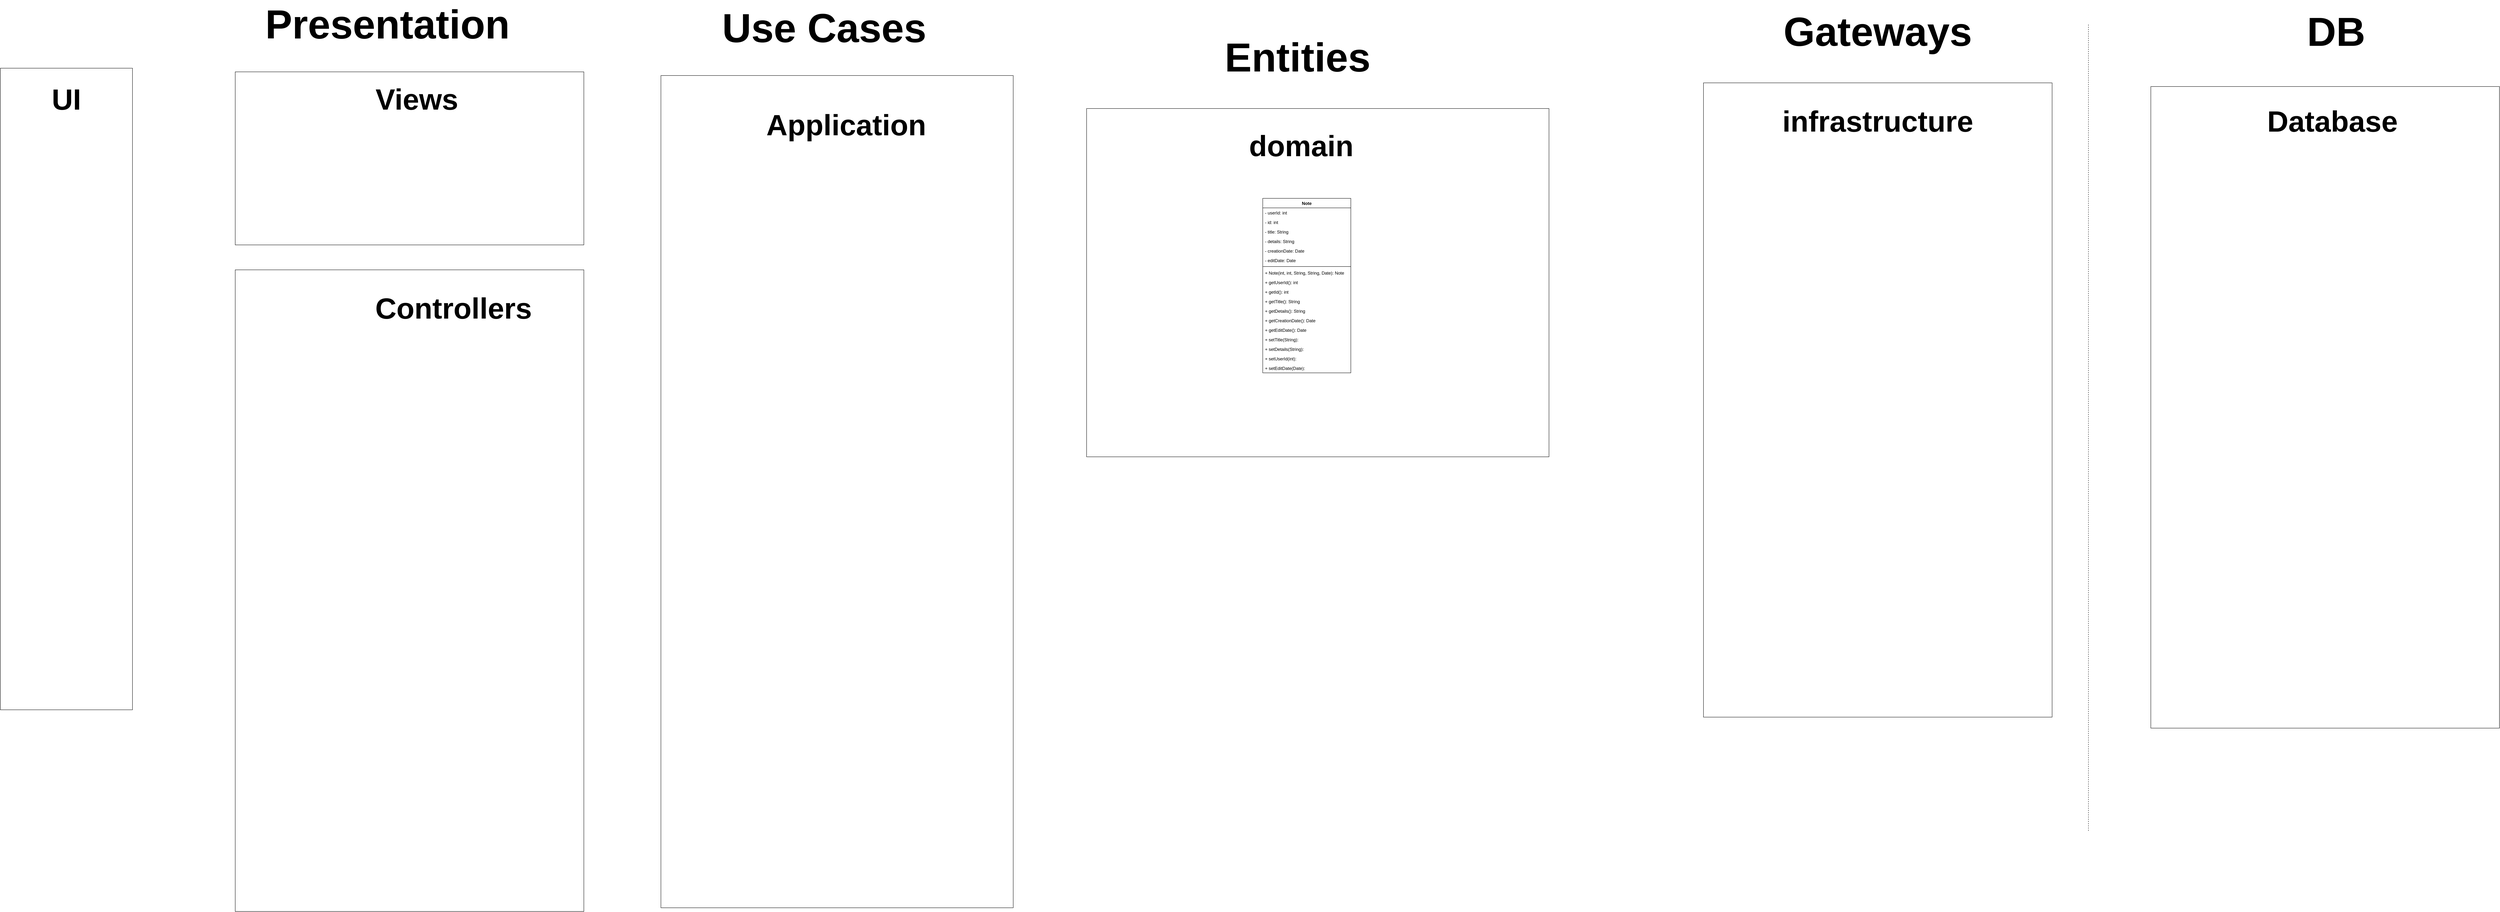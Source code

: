 <mxfile version="22.1.2" type="device">
  <diagram id="C5RBs43oDa-KdzZeNtuy" name="Page-1">
    <mxGraphModel dx="10062" dy="3689" grid="1" gridSize="10" guides="1" tooltips="1" connect="1" arrows="1" fold="1" page="1" pageScale="1" pageWidth="827" pageHeight="1169" math="0" shadow="0">
      <root>
        <mxCell id="WIyWlLk6GJQsqaUBKTNV-0" />
        <mxCell id="WIyWlLk6GJQsqaUBKTNV-1" parent="WIyWlLk6GJQsqaUBKTNV-0" />
        <mxCell id="IYUmqPOKC77QGaWH9vDy-260" value="" style="rounded=0;whiteSpace=wrap;html=1;labelBackgroundColor=none;fontSize=80;" parent="WIyWlLk6GJQsqaUBKTNV-1" vertex="1">
          <mxGeometry x="930" y="-890" width="950" height="1750" as="geometry" />
        </mxCell>
        <mxCell id="IYUmqPOKC77QGaWH9vDy-257" value="" style="rounded=0;whiteSpace=wrap;html=1;labelBackgroundColor=none;fontSize=80;" parent="WIyWlLk6GJQsqaUBKTNV-1" vertex="1">
          <mxGeometry x="-3130" y="-920" width="960" height="2270" as="geometry" />
        </mxCell>
        <mxCell id="IYUmqPOKC77QGaWH9vDy-258" value="" style="rounded=0;whiteSpace=wrap;html=1;labelBackgroundColor=none;fontSize=80;" parent="WIyWlLk6GJQsqaUBKTNV-1" vertex="1">
          <mxGeometry x="-289" y="-900" width="950" height="1730" as="geometry" />
        </mxCell>
        <mxCell id="IYUmqPOKC77QGaWH9vDy-259" value="" style="rounded=0;whiteSpace=wrap;html=1;labelBackgroundColor=none;fontSize=80;" parent="WIyWlLk6GJQsqaUBKTNV-1" vertex="1">
          <mxGeometry x="-1970" y="-830" width="1260" height="950" as="geometry" />
        </mxCell>
        <mxCell id="IYUmqPOKC77QGaWH9vDy-254" value="" style="rounded=0;whiteSpace=wrap;html=1;labelBackgroundColor=none;fontSize=80;" parent="WIyWlLk6GJQsqaUBKTNV-1" vertex="1">
          <mxGeometry x="-4290" y="-930" width="950" height="472" as="geometry" />
        </mxCell>
        <mxCell id="IYUmqPOKC77QGaWH9vDy-255" value="" style="rounded=0;whiteSpace=wrap;html=1;labelBackgroundColor=none;fontSize=80;" parent="WIyWlLk6GJQsqaUBKTNV-1" vertex="1">
          <mxGeometry x="-4930" y="-940" width="360" height="1750" as="geometry" />
        </mxCell>
        <mxCell id="IYUmqPOKC77QGaWH9vDy-253" value="" style="rounded=0;whiteSpace=wrap;html=1;labelBackgroundColor=none;fontSize=80;" parent="WIyWlLk6GJQsqaUBKTNV-1" vertex="1">
          <mxGeometry x="-4290" y="-390" width="950" height="1750" as="geometry" />
        </mxCell>
        <mxCell id="IYUmqPOKC77QGaWH9vDy-234" value="" style="endArrow=none;dashed=1;html=1;" parent="WIyWlLk6GJQsqaUBKTNV-1" edge="1">
          <mxGeometry width="50" height="50" relative="1" as="geometry">
            <mxPoint x="760" y="1140" as="sourcePoint" />
            <mxPoint x="760" y="-1060" as="targetPoint" />
          </mxGeometry>
        </mxCell>
        <mxCell id="IYUmqPOKC77QGaWH9vDy-236" value="Presentation" style="text;html=1;strokeColor=none;fillColor=none;align=center;verticalAlign=middle;whiteSpace=wrap;rounded=0;fontStyle=1;fontSize=110;" parent="WIyWlLk6GJQsqaUBKTNV-1" vertex="1">
          <mxGeometry x="-4270" y="-1120" width="790" height="120" as="geometry" />
        </mxCell>
        <mxCell id="IYUmqPOKC77QGaWH9vDy-268" value="UI" style="text;html=1;strokeColor=none;fillColor=none;align=center;verticalAlign=middle;whiteSpace=wrap;rounded=0;fontStyle=1;fontSize=80;" parent="WIyWlLk6GJQsqaUBKTNV-1" vertex="1">
          <mxGeometry x="-4770" y="-890" width="40" height="70" as="geometry" />
        </mxCell>
        <mxCell id="IYUmqPOKC77QGaWH9vDy-271" value="Application" style="text;html=1;strokeColor=none;fillColor=none;align=center;verticalAlign=middle;whiteSpace=wrap;rounded=0;fontStyle=1;fontSize=80;" parent="WIyWlLk6GJQsqaUBKTNV-1" vertex="1">
          <mxGeometry x="-3030" y="-830" width="810" height="90" as="geometry" />
        </mxCell>
        <mxCell id="IYUmqPOKC77QGaWH9vDy-274" value="Database" style="text;html=1;strokeColor=none;fillColor=none;align=center;verticalAlign=middle;whiteSpace=wrap;rounded=0;fontStyle=1;fontSize=80;" parent="WIyWlLk6GJQsqaUBKTNV-1" vertex="1">
          <mxGeometry x="1020" y="-850" width="810" height="110" as="geometry" />
        </mxCell>
        <mxCell id="Qy56OAMUpxAa6UUccBs3-3" value="Views" style="text;html=1;strokeColor=none;fillColor=none;align=center;verticalAlign=middle;whiteSpace=wrap;rounded=0;fontStyle=1;fontSize=80;" vertex="1" parent="WIyWlLk6GJQsqaUBKTNV-1">
          <mxGeometry x="-3930" y="-890" width="270" height="70" as="geometry" />
        </mxCell>
        <mxCell id="Qy56OAMUpxAa6UUccBs3-4" value="Controllers" style="text;html=1;strokeColor=none;fillColor=none;align=center;verticalAlign=middle;whiteSpace=wrap;rounded=0;fontStyle=1;fontSize=80;" vertex="1" parent="WIyWlLk6GJQsqaUBKTNV-1">
          <mxGeometry x="-3890" y="-320" width="390" height="70" as="geometry" />
        </mxCell>
        <mxCell id="Qy56OAMUpxAa6UUccBs3-5" value="Use Cases" style="text;html=1;strokeColor=none;fillColor=none;align=center;verticalAlign=middle;whiteSpace=wrap;rounded=0;fontStyle=1;fontSize=110;" vertex="1" parent="WIyWlLk6GJQsqaUBKTNV-1">
          <mxGeometry x="-3080" y="-1110" width="790" height="120" as="geometry" />
        </mxCell>
        <mxCell id="IYUmqPOKC77QGaWH9vDy-273" value="domain" style="text;html=1;strokeColor=none;fillColor=none;align=center;verticalAlign=middle;whiteSpace=wrap;rounded=0;fontStyle=1;fontSize=80;" parent="WIyWlLk6GJQsqaUBKTNV-1" vertex="1">
          <mxGeometry x="-1790" y="-790" width="810" height="124" as="geometry" />
        </mxCell>
        <mxCell id="Qy56OAMUpxAa6UUccBs3-7" value="DB" style="text;html=1;strokeColor=none;fillColor=none;align=center;verticalAlign=middle;whiteSpace=wrap;rounded=0;fontStyle=1;fontSize=110;" vertex="1" parent="WIyWlLk6GJQsqaUBKTNV-1">
          <mxGeometry x="1040" y="-1100" width="790" height="120" as="geometry" />
        </mxCell>
        <mxCell id="Qy56OAMUpxAa6UUccBs3-8" value="Gateways" style="text;html=1;strokeColor=none;fillColor=none;align=center;verticalAlign=middle;whiteSpace=wrap;rounded=0;fontStyle=1;fontSize=110;" vertex="1" parent="WIyWlLk6GJQsqaUBKTNV-1">
          <mxGeometry x="-209" y="-1100" width="790" height="120" as="geometry" />
        </mxCell>
        <mxCell id="Qy56OAMUpxAa6UUccBs3-9" value="infrastructure" style="text;html=1;strokeColor=none;fillColor=none;align=center;verticalAlign=middle;whiteSpace=wrap;rounded=0;fontStyle=1;fontSize=80;" vertex="1" parent="WIyWlLk6GJQsqaUBKTNV-1">
          <mxGeometry x="-219" y="-850" width="810" height="110" as="geometry" />
        </mxCell>
        <mxCell id="Qy56OAMUpxAa6UUccBs3-10" value="Entities" style="text;html=1;strokeColor=none;fillColor=none;align=center;verticalAlign=middle;whiteSpace=wrap;rounded=0;fontStyle=1;fontSize=110;" vertex="1" parent="WIyWlLk6GJQsqaUBKTNV-1">
          <mxGeometry x="-1790" y="-1030" width="790" height="120" as="geometry" />
        </mxCell>
        <mxCell id="Qy56OAMUpxAa6UUccBs3-11" value="Note" style="swimlane;fontStyle=1;align=center;verticalAlign=top;childLayout=stackLayout;horizontal=1;startSize=26;horizontalStack=0;resizeParent=1;resizeParentMax=0;resizeLast=0;collapsible=1;marginBottom=0;whiteSpace=wrap;html=1;" vertex="1" parent="WIyWlLk6GJQsqaUBKTNV-1">
          <mxGeometry x="-1490" y="-585" width="240" height="476" as="geometry" />
        </mxCell>
        <mxCell id="Qy56OAMUpxAa6UUccBs3-12" value="- userId&lt;span style=&quot;background-color: initial;&quot;&gt;: int&lt;/span&gt;" style="text;strokeColor=none;fillColor=none;align=left;verticalAlign=top;spacingLeft=4;spacingRight=4;overflow=hidden;rotatable=0;points=[[0,0.5],[1,0.5]];portConstraint=eastwest;whiteSpace=wrap;html=1;" vertex="1" parent="Qy56OAMUpxAa6UUccBs3-11">
          <mxGeometry y="26" width="240" height="26" as="geometry" />
        </mxCell>
        <mxCell id="Qy56OAMUpxAa6UUccBs3-15" value="- id&lt;span style=&quot;background-color: initial;&quot;&gt;: int&lt;/span&gt;" style="text;strokeColor=none;fillColor=none;align=left;verticalAlign=top;spacingLeft=4;spacingRight=4;overflow=hidden;rotatable=0;points=[[0,0.5],[1,0.5]];portConstraint=eastwest;whiteSpace=wrap;html=1;" vertex="1" parent="Qy56OAMUpxAa6UUccBs3-11">
          <mxGeometry y="52" width="240" height="26" as="geometry" />
        </mxCell>
        <mxCell id="Qy56OAMUpxAa6UUccBs3-17" value="-&amp;nbsp;title&lt;span style=&quot;background-color: initial;&quot;&gt;:&amp;nbsp;&lt;/span&gt;String" style="text;strokeColor=none;fillColor=none;align=left;verticalAlign=top;spacingLeft=4;spacingRight=4;overflow=hidden;rotatable=0;points=[[0,0.5],[1,0.5]];portConstraint=eastwest;whiteSpace=wrap;html=1;" vertex="1" parent="Qy56OAMUpxAa6UUccBs3-11">
          <mxGeometry y="78" width="240" height="26" as="geometry" />
        </mxCell>
        <mxCell id="Qy56OAMUpxAa6UUccBs3-18" value="-&amp;nbsp;details&lt;span style=&quot;background-color: initial;&quot;&gt;:&amp;nbsp;&lt;/span&gt;&lt;span style=&quot;background-color: initial;&quot;&gt;String&lt;/span&gt;" style="text;strokeColor=none;fillColor=none;align=left;verticalAlign=top;spacingLeft=4;spacingRight=4;overflow=hidden;rotatable=0;points=[[0,0.5],[1,0.5]];portConstraint=eastwest;whiteSpace=wrap;html=1;" vertex="1" parent="Qy56OAMUpxAa6UUccBs3-11">
          <mxGeometry y="104" width="240" height="26" as="geometry" />
        </mxCell>
        <mxCell id="Qy56OAMUpxAa6UUccBs3-19" value="-&amp;nbsp;creationDate&lt;span style=&quot;background-color: initial;&quot;&gt;:&amp;nbsp;&lt;/span&gt;Date" style="text;strokeColor=none;fillColor=none;align=left;verticalAlign=top;spacingLeft=4;spacingRight=4;overflow=hidden;rotatable=0;points=[[0,0.5],[1,0.5]];portConstraint=eastwest;whiteSpace=wrap;html=1;" vertex="1" parent="Qy56OAMUpxAa6UUccBs3-11">
          <mxGeometry y="130" width="240" height="26" as="geometry" />
        </mxCell>
        <mxCell id="Qy56OAMUpxAa6UUccBs3-20" value="-&amp;nbsp;editDate&lt;span style=&quot;background-color: initial;&quot;&gt;:&amp;nbsp;&lt;/span&gt;&lt;span style=&quot;background-color: initial;&quot;&gt;Date&lt;/span&gt;" style="text;strokeColor=none;fillColor=none;align=left;verticalAlign=top;spacingLeft=4;spacingRight=4;overflow=hidden;rotatable=0;points=[[0,0.5],[1,0.5]];portConstraint=eastwest;whiteSpace=wrap;html=1;" vertex="1" parent="Qy56OAMUpxAa6UUccBs3-11">
          <mxGeometry y="156" width="240" height="26" as="geometry" />
        </mxCell>
        <mxCell id="Qy56OAMUpxAa6UUccBs3-13" value="" style="line;strokeWidth=1;fillColor=none;align=left;verticalAlign=middle;spacingTop=-1;spacingLeft=3;spacingRight=3;rotatable=0;labelPosition=right;points=[];portConstraint=eastwest;strokeColor=inherit;" vertex="1" parent="Qy56OAMUpxAa6UUccBs3-11">
          <mxGeometry y="182" width="240" height="8" as="geometry" />
        </mxCell>
        <mxCell id="Qy56OAMUpxAa6UUccBs3-30" value="+&amp;nbsp;Note&lt;span style=&quot;background-color: initial;&quot;&gt;(int, int, String, String, Date):&amp;nbsp;&lt;/span&gt;Note" style="text;strokeColor=none;fillColor=none;align=left;verticalAlign=top;spacingLeft=4;spacingRight=4;overflow=hidden;rotatable=0;points=[[0,0.5],[1,0.5]];portConstraint=eastwest;whiteSpace=wrap;html=1;" vertex="1" parent="Qy56OAMUpxAa6UUccBs3-11">
          <mxGeometry y="190" width="240" height="26" as="geometry" />
        </mxCell>
        <mxCell id="Qy56OAMUpxAa6UUccBs3-14" value="+&amp;nbsp;getUserId&lt;span style=&quot;background-color: initial;&quot;&gt;():&amp;nbsp;&lt;/span&gt;int" style="text;strokeColor=none;fillColor=none;align=left;verticalAlign=top;spacingLeft=4;spacingRight=4;overflow=hidden;rotatable=0;points=[[0,0.5],[1,0.5]];portConstraint=eastwest;whiteSpace=wrap;html=1;" vertex="1" parent="Qy56OAMUpxAa6UUccBs3-11">
          <mxGeometry y="216" width="240" height="26" as="geometry" />
        </mxCell>
        <mxCell id="Qy56OAMUpxAa6UUccBs3-21" value="+&amp;nbsp;getId&lt;span style=&quot;background-color: initial;&quot;&gt;():&amp;nbsp;&lt;/span&gt;&lt;span style=&quot;background-color: initial;&quot;&gt;int&lt;/span&gt;" style="text;strokeColor=none;fillColor=none;align=left;verticalAlign=top;spacingLeft=4;spacingRight=4;overflow=hidden;rotatable=0;points=[[0,0.5],[1,0.5]];portConstraint=eastwest;whiteSpace=wrap;html=1;" vertex="1" parent="Qy56OAMUpxAa6UUccBs3-11">
          <mxGeometry y="242" width="240" height="26" as="geometry" />
        </mxCell>
        <mxCell id="Qy56OAMUpxAa6UUccBs3-22" value="+&amp;nbsp;getTitle&lt;span style=&quot;background-color: initial;&quot;&gt;():&amp;nbsp;&lt;/span&gt;String" style="text;strokeColor=none;fillColor=none;align=left;verticalAlign=top;spacingLeft=4;spacingRight=4;overflow=hidden;rotatable=0;points=[[0,0.5],[1,0.5]];portConstraint=eastwest;whiteSpace=wrap;html=1;" vertex="1" parent="Qy56OAMUpxAa6UUccBs3-11">
          <mxGeometry y="268" width="240" height="26" as="geometry" />
        </mxCell>
        <mxCell id="Qy56OAMUpxAa6UUccBs3-23" value="+&amp;nbsp;getDetails&lt;span style=&quot;background-color: initial;&quot;&gt;():&amp;nbsp;&lt;/span&gt;String" style="text;strokeColor=none;fillColor=none;align=left;verticalAlign=top;spacingLeft=4;spacingRight=4;overflow=hidden;rotatable=0;points=[[0,0.5],[1,0.5]];portConstraint=eastwest;whiteSpace=wrap;html=1;" vertex="1" parent="Qy56OAMUpxAa6UUccBs3-11">
          <mxGeometry y="294" width="240" height="26" as="geometry" />
        </mxCell>
        <mxCell id="Qy56OAMUpxAa6UUccBs3-24" value="+&amp;nbsp;getCreationDate&lt;span style=&quot;background-color: initial;&quot;&gt;():&amp;nbsp;&lt;/span&gt;Date" style="text;strokeColor=none;fillColor=none;align=left;verticalAlign=top;spacingLeft=4;spacingRight=4;overflow=hidden;rotatable=0;points=[[0,0.5],[1,0.5]];portConstraint=eastwest;whiteSpace=wrap;html=1;" vertex="1" parent="Qy56OAMUpxAa6UUccBs3-11">
          <mxGeometry y="320" width="240" height="26" as="geometry" />
        </mxCell>
        <mxCell id="Qy56OAMUpxAa6UUccBs3-25" value="+&amp;nbsp;getEditDate&lt;span style=&quot;background-color: initial;&quot;&gt;():&amp;nbsp;&lt;/span&gt;&lt;span style=&quot;background-color: initial;&quot;&gt;Date&lt;/span&gt;" style="text;strokeColor=none;fillColor=none;align=left;verticalAlign=top;spacingLeft=4;spacingRight=4;overflow=hidden;rotatable=0;points=[[0,0.5],[1,0.5]];portConstraint=eastwest;whiteSpace=wrap;html=1;" vertex="1" parent="Qy56OAMUpxAa6UUccBs3-11">
          <mxGeometry y="346" width="240" height="26" as="geometry" />
        </mxCell>
        <mxCell id="Qy56OAMUpxAa6UUccBs3-26" value="+&amp;nbsp;setTitle(String&lt;span style=&quot;background-color: initial;&quot;&gt;):&lt;/span&gt;" style="text;strokeColor=none;fillColor=none;align=left;verticalAlign=top;spacingLeft=4;spacingRight=4;overflow=hidden;rotatable=0;points=[[0,0.5],[1,0.5]];portConstraint=eastwest;whiteSpace=wrap;html=1;" vertex="1" parent="Qy56OAMUpxAa6UUccBs3-11">
          <mxGeometry y="372" width="240" height="26" as="geometry" />
        </mxCell>
        <mxCell id="Qy56OAMUpxAa6UUccBs3-27" value="+&amp;nbsp;setDetails&lt;span style=&quot;background-color: initial;&quot;&gt;(String&lt;/span&gt;&lt;span style=&quot;background-color: initial;&quot;&gt;):&lt;/span&gt;" style="text;strokeColor=none;fillColor=none;align=left;verticalAlign=top;spacingLeft=4;spacingRight=4;overflow=hidden;rotatable=0;points=[[0,0.5],[1,0.5]];portConstraint=eastwest;whiteSpace=wrap;html=1;" vertex="1" parent="Qy56OAMUpxAa6UUccBs3-11">
          <mxGeometry y="398" width="240" height="26" as="geometry" />
        </mxCell>
        <mxCell id="Qy56OAMUpxAa6UUccBs3-28" value="+&amp;nbsp;setUserId&lt;span style=&quot;background-color: initial;&quot;&gt;(int&lt;/span&gt;&lt;span style=&quot;background-color: initial;&quot;&gt;):&lt;/span&gt;" style="text;strokeColor=none;fillColor=none;align=left;verticalAlign=top;spacingLeft=4;spacingRight=4;overflow=hidden;rotatable=0;points=[[0,0.5],[1,0.5]];portConstraint=eastwest;whiteSpace=wrap;html=1;" vertex="1" parent="Qy56OAMUpxAa6UUccBs3-11">
          <mxGeometry y="424" width="240" height="26" as="geometry" />
        </mxCell>
        <mxCell id="Qy56OAMUpxAa6UUccBs3-29" value="+&amp;nbsp;setEditDate&lt;span style=&quot;background-color: initial;&quot;&gt;(&lt;/span&gt;Date&lt;span style=&quot;background-color: initial;&quot;&gt;):&lt;/span&gt;" style="text;strokeColor=none;fillColor=none;align=left;verticalAlign=top;spacingLeft=4;spacingRight=4;overflow=hidden;rotatable=0;points=[[0,0.5],[1,0.5]];portConstraint=eastwest;whiteSpace=wrap;html=1;" vertex="1" parent="Qy56OAMUpxAa6UUccBs3-11">
          <mxGeometry y="450" width="240" height="26" as="geometry" />
        </mxCell>
      </root>
    </mxGraphModel>
  </diagram>
</mxfile>
